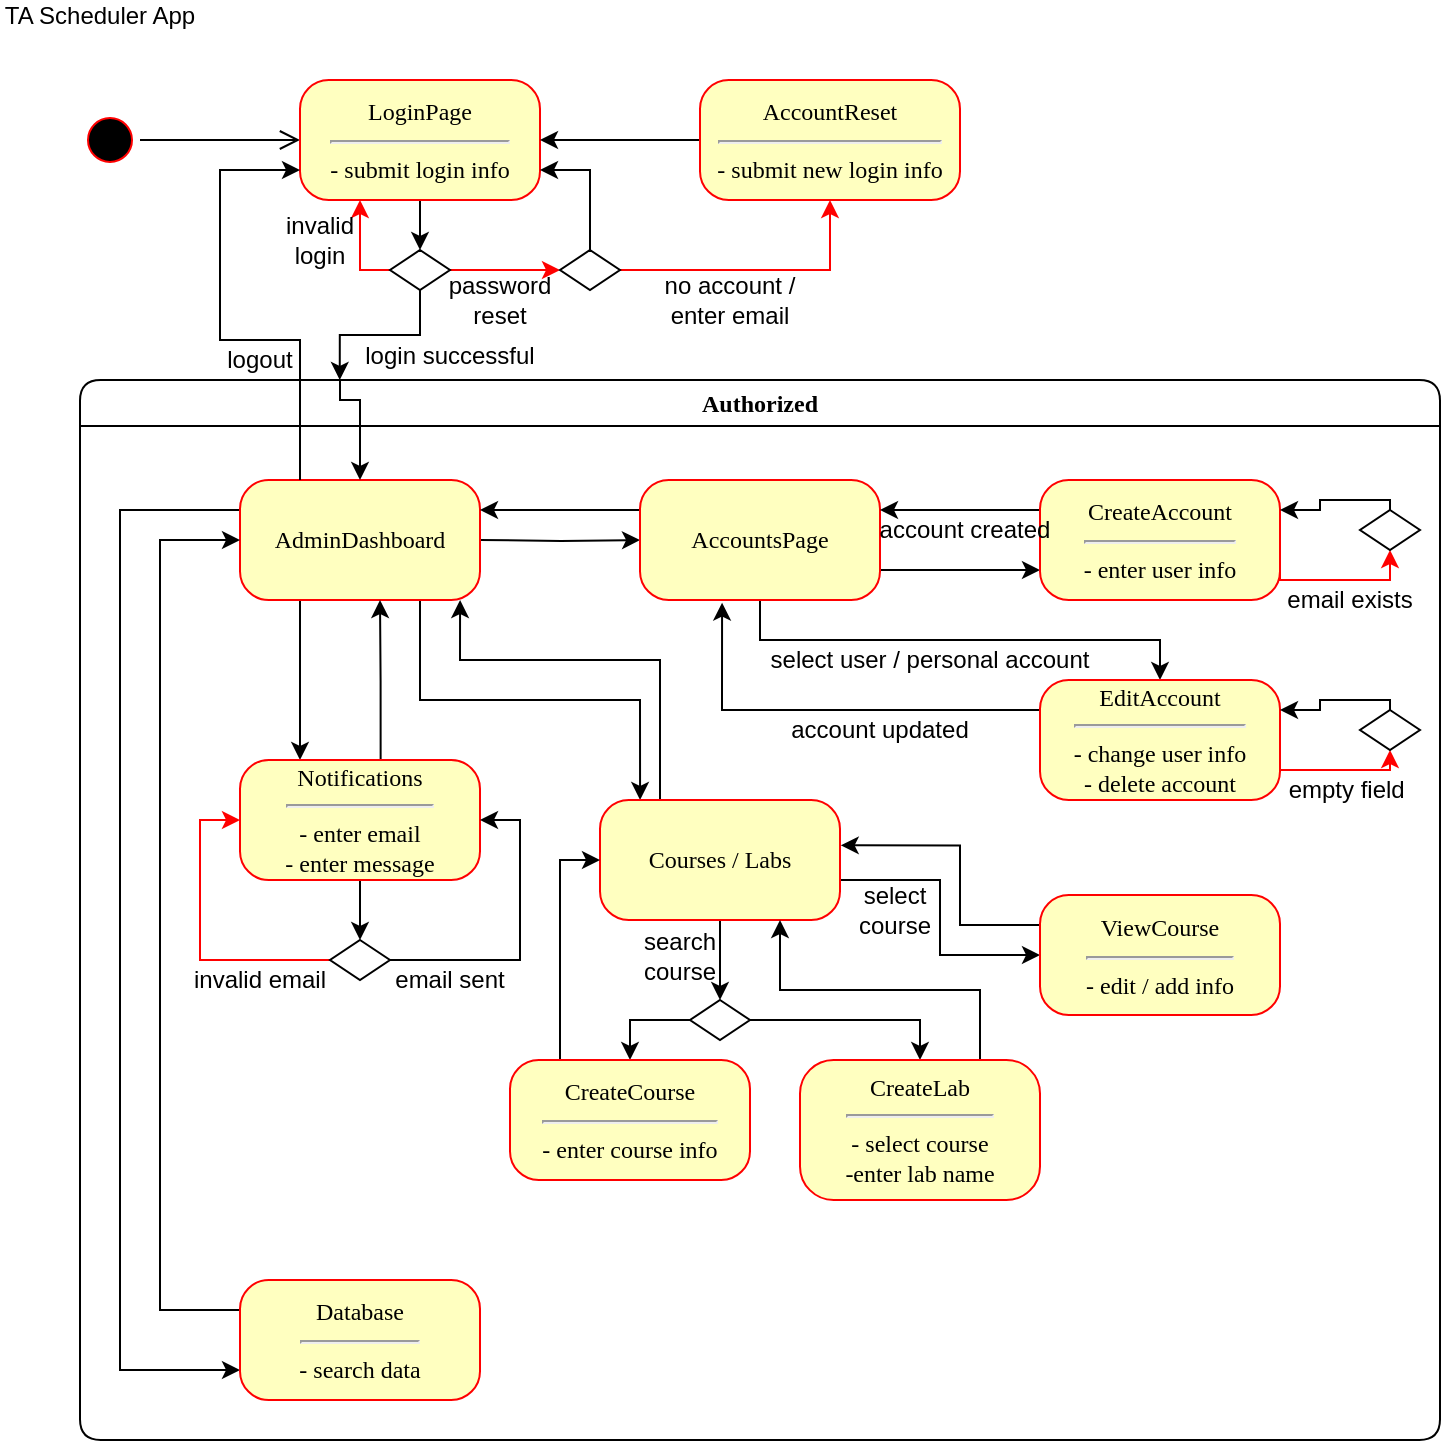 <mxfile version="21.2.0" type="github">
  <diagram name="Page-1" id="58cdce13-f638-feb5-8d6f-7d28b1aa9fa0">
    <mxGraphModel dx="737" dy="430" grid="1" gridSize="10" guides="1" tooltips="1" connect="1" arrows="1" fold="1" page="1" pageScale="1" pageWidth="800" pageHeight="800" background="none" math="0" shadow="0">
      <root>
        <mxCell id="0" />
        <mxCell id="1" parent="0" />
        <mxCell id="382b91b5511bd0f7-1" value="" style="ellipse;html=1;shape=startState;fillColor=#000000;strokeColor=#ff0000;rounded=1;shadow=0;comic=0;labelBackgroundColor=none;fontFamily=Verdana;fontSize=12;fontColor=#000000;align=center;direction=south;" parent="1" vertex="1">
          <mxGeometry x="40" y="55" width="30" height="30" as="geometry" />
        </mxCell>
        <mxCell id="2a3bc250acf0617d-7" value="Authorized" style="swimlane;whiteSpace=wrap;html=1;rounded=1;shadow=0;comic=0;labelBackgroundColor=none;strokeWidth=1;fontFamily=Verdana;fontSize=12;align=center;startSize=23;" parent="1" vertex="1">
          <mxGeometry x="40" y="190" width="680" height="530" as="geometry" />
        </mxCell>
        <mxCell id="mMlRRfYjoOWAPiQgJu5k-44" style="edgeStyle=orthogonalEdgeStyle;rounded=0;orthogonalLoop=1;jettySize=auto;html=1;entryX=0;entryY=0.5;entryDx=0;entryDy=0;" parent="2a3bc250acf0617d-7" target="3cde6dad864a17aa-1" edge="1">
          <mxGeometry relative="1" as="geometry">
            <mxPoint x="200" y="80" as="sourcePoint" />
            <Array as="points" />
          </mxGeometry>
        </mxCell>
        <mxCell id="mMlRRfYjoOWAPiQgJu5k-51" style="edgeStyle=orthogonalEdgeStyle;rounded=0;orthogonalLoop=1;jettySize=auto;html=1;exitX=0.25;exitY=1;exitDx=0;exitDy=0;entryX=0.25;entryY=0;entryDx=0;entryDy=0;" parent="2a3bc250acf0617d-7" source="382b91b5511bd0f7-8" target="mMlRRfYjoOWAPiQgJu5k-30" edge="1">
          <mxGeometry relative="1" as="geometry" />
        </mxCell>
        <mxCell id="mMlRRfYjoOWAPiQgJu5k-130" style="edgeStyle=orthogonalEdgeStyle;rounded=0;orthogonalLoop=1;jettySize=auto;html=1;exitX=0;exitY=0.25;exitDx=0;exitDy=0;entryX=0;entryY=0.75;entryDx=0;entryDy=0;" parent="2a3bc250acf0617d-7" source="382b91b5511bd0f7-8" target="mMlRRfYjoOWAPiQgJu5k-128" edge="1">
          <mxGeometry relative="1" as="geometry">
            <Array as="points">
              <mxPoint x="20" y="65" />
              <mxPoint x="20" y="495" />
            </Array>
          </mxGeometry>
        </mxCell>
        <mxCell id="mMlRRfYjoOWAPiQgJu5k-138" style="edgeStyle=orthogonalEdgeStyle;rounded=0;orthogonalLoop=1;jettySize=auto;html=1;exitX=0.75;exitY=1;exitDx=0;exitDy=0;entryX=0.167;entryY=0;entryDx=0;entryDy=0;entryPerimeter=0;" parent="2a3bc250acf0617d-7" source="382b91b5511bd0f7-8" target="mMlRRfYjoOWAPiQgJu5k-31" edge="1">
          <mxGeometry relative="1" as="geometry" />
        </mxCell>
        <mxCell id="382b91b5511bd0f7-8" value="AdminDashboard" style="rounded=1;whiteSpace=wrap;html=1;arcSize=24;fillColor=#ffffc0;strokeColor=#ff0000;shadow=0;comic=0;labelBackgroundColor=none;fontFamily=Verdana;fontSize=12;fontColor=#000000;align=center;" parent="2a3bc250acf0617d-7" vertex="1">
          <mxGeometry x="80" y="50" width="120" height="60" as="geometry" />
        </mxCell>
        <mxCell id="mMlRRfYjoOWAPiQgJu5k-40" style="edgeStyle=orthogonalEdgeStyle;rounded=0;orthogonalLoop=1;jettySize=auto;html=1;exitX=0.5;exitY=1;exitDx=0;exitDy=0;entryX=0.5;entryY=0;entryDx=0;entryDy=0;" parent="2a3bc250acf0617d-7" source="3cde6dad864a17aa-1" target="mMlRRfYjoOWAPiQgJu5k-36" edge="1">
          <mxGeometry relative="1" as="geometry">
            <mxPoint x="410" y="140" as="targetPoint" />
          </mxGeometry>
        </mxCell>
        <mxCell id="mMlRRfYjoOWAPiQgJu5k-45" style="edgeStyle=orthogonalEdgeStyle;rounded=0;orthogonalLoop=1;jettySize=auto;html=1;exitX=0;exitY=0.25;exitDx=0;exitDy=0;entryX=1;entryY=0.25;entryDx=0;entryDy=0;" parent="2a3bc250acf0617d-7" source="3cde6dad864a17aa-1" target="382b91b5511bd0f7-8" edge="1">
          <mxGeometry relative="1" as="geometry" />
        </mxCell>
        <mxCell id="mMlRRfYjoOWAPiQgJu5k-55" style="edgeStyle=orthogonalEdgeStyle;rounded=0;orthogonalLoop=1;jettySize=auto;html=1;exitX=1;exitY=0.75;exitDx=0;exitDy=0;entryX=0;entryY=0.75;entryDx=0;entryDy=0;" parent="2a3bc250acf0617d-7" source="3cde6dad864a17aa-1" target="mMlRRfYjoOWAPiQgJu5k-33" edge="1">
          <mxGeometry relative="1" as="geometry" />
        </mxCell>
        <mxCell id="3cde6dad864a17aa-1" value="AccountsPage" style="rounded=1;whiteSpace=wrap;html=1;arcSize=24;fillColor=#ffffc0;strokeColor=#ff0000;shadow=0;comic=0;labelBackgroundColor=none;fontFamily=Verdana;fontSize=12;fontColor=#000000;align=center;" parent="2a3bc250acf0617d-7" vertex="1">
          <mxGeometry x="280" y="50" width="120" height="60" as="geometry" />
        </mxCell>
        <mxCell id="mMlRRfYjoOWAPiQgJu5k-52" style="edgeStyle=orthogonalEdgeStyle;rounded=0;orthogonalLoop=1;jettySize=auto;html=1;exitX=0.586;exitY=0.011;exitDx=0;exitDy=0;exitPerimeter=0;" parent="2a3bc250acf0617d-7" source="mMlRRfYjoOWAPiQgJu5k-30" edge="1">
          <mxGeometry relative="1" as="geometry">
            <mxPoint x="150" y="110" as="targetPoint" />
            <Array as="points" />
          </mxGeometry>
        </mxCell>
        <mxCell id="mMlRRfYjoOWAPiQgJu5k-61" style="edgeStyle=orthogonalEdgeStyle;rounded=0;orthogonalLoop=1;jettySize=auto;html=1;exitX=0.5;exitY=1;exitDx=0;exitDy=0;entryX=0.5;entryY=0;entryDx=0;entryDy=0;" parent="2a3bc250acf0617d-7" source="mMlRRfYjoOWAPiQgJu5k-30" target="mMlRRfYjoOWAPiQgJu5k-60" edge="1">
          <mxGeometry relative="1" as="geometry" />
        </mxCell>
        <mxCell id="mMlRRfYjoOWAPiQgJu5k-30" value="Notifications&lt;hr&gt;- enter email&lt;br&gt;- enter message" style="rounded=1;whiteSpace=wrap;html=1;arcSize=24;fillColor=#ffffc0;strokeColor=#ff0000;shadow=0;comic=0;labelBackgroundColor=none;fontFamily=Verdana;fontSize=12;fontColor=#000000;align=center;" parent="2a3bc250acf0617d-7" vertex="1">
          <mxGeometry x="80" y="190" width="120" height="60" as="geometry" />
        </mxCell>
        <mxCell id="mMlRRfYjoOWAPiQgJu5k-68" style="edgeStyle=orthogonalEdgeStyle;rounded=0;orthogonalLoop=1;jettySize=auto;html=1;exitX=0.5;exitY=1;exitDx=0;exitDy=0;" parent="2a3bc250acf0617d-7" source="mMlRRfYjoOWAPiQgJu5k-31" edge="1">
          <mxGeometry relative="1" as="geometry">
            <mxPoint x="320" y="310" as="targetPoint" />
          </mxGeometry>
        </mxCell>
        <mxCell id="mMlRRfYjoOWAPiQgJu5k-139" style="edgeStyle=orthogonalEdgeStyle;rounded=0;orthogonalLoop=1;jettySize=auto;html=1;exitX=0.25;exitY=0;exitDx=0;exitDy=0;entryX=0.917;entryY=1;entryDx=0;entryDy=0;entryPerimeter=0;" parent="2a3bc250acf0617d-7" source="mMlRRfYjoOWAPiQgJu5k-31" target="382b91b5511bd0f7-8" edge="1">
          <mxGeometry relative="1" as="geometry">
            <Array as="points">
              <mxPoint x="290" y="140" />
              <mxPoint x="190" y="140" />
            </Array>
          </mxGeometry>
        </mxCell>
        <mxCell id="hza-7IkyKvZ64oNBzluM-2" style="edgeStyle=orthogonalEdgeStyle;rounded=0;orthogonalLoop=1;jettySize=auto;html=1;exitX=1;exitY=0.5;exitDx=0;exitDy=0;entryX=0;entryY=0.5;entryDx=0;entryDy=0;" edge="1" parent="2a3bc250acf0617d-7" source="mMlRRfYjoOWAPiQgJu5k-31" target="hza-7IkyKvZ64oNBzluM-1">
          <mxGeometry relative="1" as="geometry">
            <Array as="points">
              <mxPoint x="380" y="250" />
              <mxPoint x="430" y="250" />
              <mxPoint x="430" y="288" />
            </Array>
          </mxGeometry>
        </mxCell>
        <mxCell id="mMlRRfYjoOWAPiQgJu5k-31" value="Courses / Labs" style="rounded=1;whiteSpace=wrap;html=1;arcSize=24;fillColor=#ffffc0;strokeColor=#ff0000;shadow=0;comic=0;labelBackgroundColor=none;fontFamily=Verdana;fontSize=12;fontColor=#000000;align=center;" parent="2a3bc250acf0617d-7" vertex="1">
          <mxGeometry x="260" y="210" width="120" height="60" as="geometry" />
        </mxCell>
        <mxCell id="mMlRRfYjoOWAPiQgJu5k-43" style="edgeStyle=orthogonalEdgeStyle;rounded=0;orthogonalLoop=1;jettySize=auto;html=1;exitX=0;exitY=0.25;exitDx=0;exitDy=0;entryX=1;entryY=0.25;entryDx=0;entryDy=0;" parent="2a3bc250acf0617d-7" source="mMlRRfYjoOWAPiQgJu5k-33" target="3cde6dad864a17aa-1" edge="1">
          <mxGeometry relative="1" as="geometry" />
        </mxCell>
        <mxCell id="mMlRRfYjoOWAPiQgJu5k-33" value="CreateAccount&lt;hr&gt;- enter user info" style="rounded=1;whiteSpace=wrap;html=1;arcSize=24;fillColor=#ffffc0;strokeColor=#ff0000;shadow=0;comic=0;labelBackgroundColor=none;fontFamily=Verdana;fontSize=12;fontColor=#000000;align=center;" parent="2a3bc250acf0617d-7" vertex="1">
          <mxGeometry x="480" y="50" width="120" height="60" as="geometry" />
        </mxCell>
        <mxCell id="mMlRRfYjoOWAPiQgJu5k-47" style="edgeStyle=orthogonalEdgeStyle;rounded=0;orthogonalLoop=1;jettySize=auto;html=1;exitX=0;exitY=0.25;exitDx=0;exitDy=0;entryX=0.342;entryY=1.022;entryDx=0;entryDy=0;entryPerimeter=0;" parent="2a3bc250acf0617d-7" source="mMlRRfYjoOWAPiQgJu5k-36" target="3cde6dad864a17aa-1" edge="1">
          <mxGeometry relative="1" as="geometry" />
        </mxCell>
        <mxCell id="mMlRRfYjoOWAPiQgJu5k-56" style="edgeStyle=orthogonalEdgeStyle;rounded=0;orthogonalLoop=1;jettySize=auto;html=1;exitX=1;exitY=0.75;exitDx=0;exitDy=0;entryX=0.5;entryY=1;entryDx=0;entryDy=0;strokeColor=#FF0000;" parent="2a3bc250acf0617d-7" source="mMlRRfYjoOWAPiQgJu5k-36" edge="1">
          <mxGeometry relative="1" as="geometry">
            <mxPoint x="655" y="185" as="targetPoint" />
            <Array as="points">
              <mxPoint x="655" y="195" />
            </Array>
          </mxGeometry>
        </mxCell>
        <mxCell id="mMlRRfYjoOWAPiQgJu5k-36" value="EditAccount&lt;hr&gt;- change user info&lt;br&gt;- delete account" style="rounded=1;whiteSpace=wrap;html=1;arcSize=24;fillColor=#ffffc0;strokeColor=#ff0000;shadow=0;comic=0;labelBackgroundColor=none;fontFamily=Verdana;fontSize=12;fontColor=#000000;align=center;" parent="2a3bc250acf0617d-7" vertex="1">
          <mxGeometry x="480" y="150" width="120" height="60" as="geometry" />
        </mxCell>
        <mxCell id="mMlRRfYjoOWAPiQgJu5k-46" value="account created" style="text;strokeColor=none;align=center;fillColor=none;html=1;verticalAlign=middle;whiteSpace=wrap;rounded=0;" parent="2a3bc250acf0617d-7" vertex="1">
          <mxGeometry x="395" y="70" width="95" height="10" as="geometry" />
        </mxCell>
        <mxCell id="mMlRRfYjoOWAPiQgJu5k-49" value="account updated" style="text;strokeColor=none;align=center;fillColor=none;html=1;verticalAlign=middle;whiteSpace=wrap;rounded=0;" parent="2a3bc250acf0617d-7" vertex="1">
          <mxGeometry x="340" y="170" width="120" height="10" as="geometry" />
        </mxCell>
        <mxCell id="mMlRRfYjoOWAPiQgJu5k-58" style="edgeStyle=orthogonalEdgeStyle;rounded=0;orthogonalLoop=1;jettySize=auto;html=1;exitX=0.5;exitY=0;exitDx=0;exitDy=0;entryX=1;entryY=0.25;entryDx=0;entryDy=0;" parent="2a3bc250acf0617d-7" target="mMlRRfYjoOWAPiQgJu5k-36" edge="1">
          <mxGeometry relative="1" as="geometry">
            <mxPoint x="655" y="165" as="sourcePoint" />
            <Array as="points">
              <mxPoint x="655" y="160" />
              <mxPoint x="620" y="160" />
              <mxPoint x="620" y="165" />
            </Array>
          </mxGeometry>
        </mxCell>
        <mxCell id="mMlRRfYjoOWAPiQgJu5k-57" value="" style="rhombus;whiteSpace=wrap;html=1;" parent="2a3bc250acf0617d-7" vertex="1">
          <mxGeometry x="640" y="165" width="30" height="20" as="geometry" />
        </mxCell>
        <mxCell id="mMlRRfYjoOWAPiQgJu5k-59" value="empty field&amp;nbsp;" style="text;strokeColor=none;align=center;fillColor=none;html=1;verticalAlign=middle;whiteSpace=wrap;rounded=0;" parent="2a3bc250acf0617d-7" vertex="1">
          <mxGeometry x="600" y="190" width="70" height="30" as="geometry" />
        </mxCell>
        <mxCell id="mMlRRfYjoOWAPiQgJu5k-62" style="edgeStyle=orthogonalEdgeStyle;rounded=0;orthogonalLoop=1;jettySize=auto;html=1;exitX=0;exitY=0.5;exitDx=0;exitDy=0;entryX=0;entryY=0.5;entryDx=0;entryDy=0;strokeColor=#FF0000;" parent="2a3bc250acf0617d-7" source="mMlRRfYjoOWAPiQgJu5k-60" target="mMlRRfYjoOWAPiQgJu5k-30" edge="1">
          <mxGeometry relative="1" as="geometry">
            <Array as="points">
              <mxPoint x="60" y="290" />
              <mxPoint x="60" y="220" />
            </Array>
          </mxGeometry>
        </mxCell>
        <mxCell id="NZbATZUHySPm7evZTut8-3" style="edgeStyle=orthogonalEdgeStyle;rounded=0;orthogonalLoop=1;jettySize=auto;html=1;exitX=1;exitY=0.5;exitDx=0;exitDy=0;entryX=1;entryY=0.5;entryDx=0;entryDy=0;" parent="2a3bc250acf0617d-7" source="mMlRRfYjoOWAPiQgJu5k-60" target="mMlRRfYjoOWAPiQgJu5k-30" edge="1">
          <mxGeometry relative="1" as="geometry">
            <Array as="points">
              <mxPoint x="220" y="290" />
              <mxPoint x="220" y="220" />
            </Array>
          </mxGeometry>
        </mxCell>
        <mxCell id="mMlRRfYjoOWAPiQgJu5k-60" value="" style="rhombus;whiteSpace=wrap;html=1;" parent="2a3bc250acf0617d-7" vertex="1">
          <mxGeometry x="125" y="280" width="30" height="20" as="geometry" />
        </mxCell>
        <mxCell id="mMlRRfYjoOWAPiQgJu5k-63" value="invalid email" style="text;strokeColor=none;align=center;fillColor=none;html=1;verticalAlign=middle;whiteSpace=wrap;rounded=0;" parent="2a3bc250acf0617d-7" vertex="1">
          <mxGeometry x="55" y="295" width="70" height="10" as="geometry" />
        </mxCell>
        <mxCell id="mMlRRfYjoOWAPiQgJu5k-67" value="email sent" style="text;strokeColor=none;align=center;fillColor=none;html=1;verticalAlign=middle;whiteSpace=wrap;rounded=0;" parent="2a3bc250acf0617d-7" vertex="1">
          <mxGeometry x="155" y="292.5" width="60" height="15" as="geometry" />
        </mxCell>
        <mxCell id="mMlRRfYjoOWAPiQgJu5k-69" value="search course" style="text;strokeColor=none;align=center;fillColor=none;html=1;verticalAlign=middle;whiteSpace=wrap;rounded=0;" parent="2a3bc250acf0617d-7" vertex="1">
          <mxGeometry x="275" y="280" width="50" height="15" as="geometry" />
        </mxCell>
        <mxCell id="mMlRRfYjoOWAPiQgJu5k-71" style="edgeStyle=orthogonalEdgeStyle;rounded=0;orthogonalLoop=1;jettySize=auto;html=1;exitX=0;exitY=0.5;exitDx=0;exitDy=0;entryX=0.5;entryY=0;entryDx=0;entryDy=0;" parent="2a3bc250acf0617d-7" source="mMlRRfYjoOWAPiQgJu5k-70" target="mMlRRfYjoOWAPiQgJu5k-72" edge="1">
          <mxGeometry relative="1" as="geometry">
            <mxPoint x="270" y="330" as="targetPoint" />
          </mxGeometry>
        </mxCell>
        <mxCell id="mMlRRfYjoOWAPiQgJu5k-76" style="edgeStyle=orthogonalEdgeStyle;rounded=0;orthogonalLoop=1;jettySize=auto;html=1;exitX=1;exitY=0.5;exitDx=0;exitDy=0;entryX=0.5;entryY=0;entryDx=0;entryDy=0;" parent="2a3bc250acf0617d-7" source="mMlRRfYjoOWAPiQgJu5k-70" target="mMlRRfYjoOWAPiQgJu5k-75" edge="1">
          <mxGeometry relative="1" as="geometry" />
        </mxCell>
        <mxCell id="mMlRRfYjoOWAPiQgJu5k-70" value="" style="rhombus;whiteSpace=wrap;html=1;" parent="2a3bc250acf0617d-7" vertex="1">
          <mxGeometry x="305" y="310" width="30" height="20" as="geometry" />
        </mxCell>
        <mxCell id="mMlRRfYjoOWAPiQgJu5k-73" style="edgeStyle=orthogonalEdgeStyle;rounded=0;orthogonalLoop=1;jettySize=auto;html=1;exitX=0.25;exitY=0;exitDx=0;exitDy=0;entryX=0;entryY=0.5;entryDx=0;entryDy=0;" parent="2a3bc250acf0617d-7" source="mMlRRfYjoOWAPiQgJu5k-72" target="mMlRRfYjoOWAPiQgJu5k-31" edge="1">
          <mxGeometry relative="1" as="geometry">
            <Array as="points">
              <mxPoint x="240" y="340" />
              <mxPoint x="240" y="240" />
            </Array>
          </mxGeometry>
        </mxCell>
        <mxCell id="mMlRRfYjoOWAPiQgJu5k-72" value="CreateCourse&lt;hr&gt;- enter course info" style="rounded=1;whiteSpace=wrap;html=1;arcSize=24;fillColor=#ffffc0;strokeColor=#ff0000;shadow=0;comic=0;labelBackgroundColor=none;fontFamily=Verdana;fontSize=12;fontColor=#000000;align=center;" parent="2a3bc250acf0617d-7" vertex="1">
          <mxGeometry x="215" y="340" width="120" height="60" as="geometry" />
        </mxCell>
        <mxCell id="hza-7IkyKvZ64oNBzluM-58" style="edgeStyle=orthogonalEdgeStyle;rounded=0;orthogonalLoop=1;jettySize=auto;html=1;exitX=0.75;exitY=0;exitDx=0;exitDy=0;entryX=0.75;entryY=1;entryDx=0;entryDy=0;" edge="1" parent="2a3bc250acf0617d-7" source="mMlRRfYjoOWAPiQgJu5k-75" target="mMlRRfYjoOWAPiQgJu5k-31">
          <mxGeometry relative="1" as="geometry" />
        </mxCell>
        <mxCell id="mMlRRfYjoOWAPiQgJu5k-75" value="CreateLab&lt;hr&gt;- select course&lt;br&gt;-enter lab name" style="rounded=1;whiteSpace=wrap;html=1;arcSize=24;fillColor=#ffffc0;strokeColor=#ff0000;shadow=0;comic=0;labelBackgroundColor=none;fontFamily=Verdana;fontSize=12;fontColor=#000000;align=center;" parent="2a3bc250acf0617d-7" vertex="1">
          <mxGeometry x="360" y="340" width="120" height="70" as="geometry" />
        </mxCell>
        <mxCell id="mMlRRfYjoOWAPiQgJu5k-131" style="edgeStyle=orthogonalEdgeStyle;rounded=0;orthogonalLoop=1;jettySize=auto;html=1;exitX=0;exitY=0.25;exitDx=0;exitDy=0;" parent="2a3bc250acf0617d-7" source="mMlRRfYjoOWAPiQgJu5k-128" edge="1">
          <mxGeometry relative="1" as="geometry">
            <mxPoint x="80" y="80" as="targetPoint" />
            <Array as="points">
              <mxPoint x="40" y="465" />
              <mxPoint x="40" y="80" />
              <mxPoint x="80" y="80" />
            </Array>
          </mxGeometry>
        </mxCell>
        <mxCell id="mMlRRfYjoOWAPiQgJu5k-128" value="Database&lt;hr&gt;- search data" style="rounded=1;whiteSpace=wrap;html=1;arcSize=24;fillColor=#ffffc0;strokeColor=#ff0000;shadow=0;comic=0;labelBackgroundColor=none;fontFamily=Verdana;fontSize=12;fontColor=#000000;align=center;" parent="2a3bc250acf0617d-7" vertex="1">
          <mxGeometry x="80" y="450" width="120" height="60" as="geometry" />
        </mxCell>
        <mxCell id="mMlRRfYjoOWAPiQgJu5k-140" style="edgeStyle=orthogonalEdgeStyle;rounded=0;orthogonalLoop=1;jettySize=auto;html=1;exitX=1;exitY=0.75;exitDx=0;exitDy=0;entryX=0.5;entryY=1;entryDx=0;entryDy=0;strokeColor=#FF0000;" parent="2a3bc250acf0617d-7" target="mMlRRfYjoOWAPiQgJu5k-142" edge="1">
          <mxGeometry relative="1" as="geometry">
            <mxPoint x="655" y="80" as="targetPoint" />
            <mxPoint x="600" y="90" as="sourcePoint" />
            <Array as="points">
              <mxPoint x="600" y="100" />
              <mxPoint x="655" y="100" />
            </Array>
          </mxGeometry>
        </mxCell>
        <mxCell id="mMlRRfYjoOWAPiQgJu5k-142" value="" style="rhombus;whiteSpace=wrap;html=1;" parent="2a3bc250acf0617d-7" vertex="1">
          <mxGeometry x="640" y="65" width="30" height="20" as="geometry" />
        </mxCell>
        <mxCell id="mMlRRfYjoOWAPiQgJu5k-143" value="email exists" style="text;strokeColor=none;align=center;fillColor=none;html=1;verticalAlign=middle;whiteSpace=wrap;rounded=0;" parent="2a3bc250acf0617d-7" vertex="1">
          <mxGeometry x="600" y="110" width="70" as="geometry" />
        </mxCell>
        <mxCell id="mMlRRfYjoOWAPiQgJu5k-29" style="edgeStyle=orthogonalEdgeStyle;rounded=0;orthogonalLoop=1;jettySize=auto;html=1;entryX=0.5;entryY=0;entryDx=0;entryDy=0;" parent="2a3bc250acf0617d-7" target="382b91b5511bd0f7-8" edge="1">
          <mxGeometry relative="1" as="geometry">
            <mxPoint x="130" as="sourcePoint" />
            <mxPoint x="215" y="30" as="targetPoint" />
            <Array as="points">
              <mxPoint x="130" y="10" />
              <mxPoint x="140" y="10" />
            </Array>
          </mxGeometry>
        </mxCell>
        <mxCell id="hza-7IkyKvZ64oNBzluM-55" style="edgeStyle=orthogonalEdgeStyle;rounded=0;orthogonalLoop=1;jettySize=auto;html=1;exitX=0;exitY=0.25;exitDx=0;exitDy=0;entryX=1.003;entryY=0.378;entryDx=0;entryDy=0;entryPerimeter=0;" edge="1" parent="2a3bc250acf0617d-7" source="hza-7IkyKvZ64oNBzluM-1" target="mMlRRfYjoOWAPiQgJu5k-31">
          <mxGeometry relative="1" as="geometry">
            <Array as="points">
              <mxPoint x="440" y="273" />
              <mxPoint x="440" y="233" />
            </Array>
          </mxGeometry>
        </mxCell>
        <mxCell id="hza-7IkyKvZ64oNBzluM-1" value="ViewCourse&lt;hr&gt;- edit / add info" style="rounded=1;whiteSpace=wrap;html=1;arcSize=24;fillColor=#ffffc0;strokeColor=#ff0000;shadow=0;comic=0;labelBackgroundColor=none;fontFamily=Verdana;fontSize=12;fontColor=#000000;align=center;" vertex="1" parent="2a3bc250acf0617d-7">
          <mxGeometry x="480" y="257.5" width="120" height="60" as="geometry" />
        </mxCell>
        <mxCell id="hza-7IkyKvZ64oNBzluM-53" value="select course" style="text;strokeColor=none;align=center;fillColor=none;html=1;verticalAlign=middle;whiteSpace=wrap;rounded=0;" vertex="1" parent="2a3bc250acf0617d-7">
          <mxGeometry x="390" y="257.5" width="35" height="15" as="geometry" />
        </mxCell>
        <mxCell id="hza-7IkyKvZ64oNBzluM-56" value="select user / personal account" style="text;strokeColor=none;align=center;fillColor=none;html=1;verticalAlign=middle;whiteSpace=wrap;rounded=0;" vertex="1" parent="2a3bc250acf0617d-7">
          <mxGeometry x="340" y="140" width="170" as="geometry" />
        </mxCell>
        <mxCell id="2a3bc250acf0617d-9" style="edgeStyle=orthogonalEdgeStyle;html=1;labelBackgroundColor=none;endArrow=open;endSize=8;strokeColor=#000000;fontFamily=Verdana;fontSize=12;align=left;" parent="1" source="382b91b5511bd0f7-1" edge="1">
          <mxGeometry relative="1" as="geometry">
            <mxPoint x="150" y="70" as="targetPoint" />
          </mxGeometry>
        </mxCell>
        <mxCell id="mMlRRfYjoOWAPiQgJu5k-5" style="edgeStyle=orthogonalEdgeStyle;rounded=0;orthogonalLoop=1;jettySize=auto;html=1;exitX=0.5;exitY=1;exitDx=0;exitDy=0;entryX=0.5;entryY=0;entryDx=0;entryDy=0;" parent="1" source="mMlRRfYjoOWAPiQgJu5k-1" target="mMlRRfYjoOWAPiQgJu5k-3" edge="1">
          <mxGeometry relative="1" as="geometry" />
        </mxCell>
        <mxCell id="mMlRRfYjoOWAPiQgJu5k-1" value="LoginPage&lt;hr&gt;- submit login info" style="rounded=1;whiteSpace=wrap;html=1;arcSize=24;fillColor=#ffffc0;strokeColor=#ff0000;shadow=0;comic=0;labelBackgroundColor=none;fontFamily=Verdana;fontSize=12;fontColor=#000000;align=center;" parent="1" vertex="1">
          <mxGeometry x="150" y="40" width="120" height="60" as="geometry" />
        </mxCell>
        <mxCell id="mMlRRfYjoOWAPiQgJu5k-7" style="edgeStyle=orthogonalEdgeStyle;rounded=0;orthogonalLoop=1;jettySize=auto;html=1;exitX=0.5;exitY=1;exitDx=0;exitDy=0;entryX=0.191;entryY=0;entryDx=0;entryDy=0;entryPerimeter=0;" parent="1" source="mMlRRfYjoOWAPiQgJu5k-3" target="2a3bc250acf0617d-7" edge="1">
          <mxGeometry relative="1" as="geometry">
            <mxPoint x="170" y="180" as="targetPoint" />
          </mxGeometry>
        </mxCell>
        <mxCell id="mMlRRfYjoOWAPiQgJu5k-8" style="edgeStyle=orthogonalEdgeStyle;rounded=0;orthogonalLoop=1;jettySize=auto;html=1;exitX=0;exitY=0.5;exitDx=0;exitDy=0;entryX=0.25;entryY=1;entryDx=0;entryDy=0;strokeColor=#FF0000;" parent="1" source="mMlRRfYjoOWAPiQgJu5k-3" target="mMlRRfYjoOWAPiQgJu5k-1" edge="1">
          <mxGeometry relative="1" as="geometry" />
        </mxCell>
        <mxCell id="mMlRRfYjoOWAPiQgJu5k-10" style="edgeStyle=orthogonalEdgeStyle;rounded=0;orthogonalLoop=1;jettySize=auto;html=1;exitX=1;exitY=0.5;exitDx=0;exitDy=0;strokeColor=#FF0000;" parent="1" source="mMlRRfYjoOWAPiQgJu5k-3" edge="1">
          <mxGeometry relative="1" as="geometry">
            <mxPoint x="280" y="135" as="targetPoint" />
          </mxGeometry>
        </mxCell>
        <mxCell id="mMlRRfYjoOWAPiQgJu5k-3" value="" style="rhombus;whiteSpace=wrap;html=1;" parent="1" vertex="1">
          <mxGeometry x="195" y="125" width="30" height="20" as="geometry" />
        </mxCell>
        <mxCell id="mMlRRfYjoOWAPiQgJu5k-9" value="invalid login" style="text;strokeColor=none;align=center;fillColor=none;html=1;verticalAlign=middle;whiteSpace=wrap;rounded=0;" parent="1" vertex="1">
          <mxGeometry x="140" y="105" width="40" height="30" as="geometry" />
        </mxCell>
        <mxCell id="mMlRRfYjoOWAPiQgJu5k-19" style="edgeStyle=orthogonalEdgeStyle;rounded=0;orthogonalLoop=1;jettySize=auto;html=1;exitX=0;exitY=0.5;exitDx=0;exitDy=0;entryX=1;entryY=0.5;entryDx=0;entryDy=0;" parent="1" source="mMlRRfYjoOWAPiQgJu5k-11" target="mMlRRfYjoOWAPiQgJu5k-1" edge="1">
          <mxGeometry relative="1" as="geometry" />
        </mxCell>
        <mxCell id="mMlRRfYjoOWAPiQgJu5k-11" value="AccountReset&lt;hr&gt;&lt;div style=&quot;&quot;&gt;&lt;span style=&quot;background-color: initial;&quot;&gt;- submit new login info&lt;/span&gt;&lt;/div&gt;" style="rounded=1;whiteSpace=wrap;html=1;arcSize=24;fillColor=#ffffc0;strokeColor=#ff0000;shadow=0;comic=0;labelBackgroundColor=none;fontFamily=Verdana;fontSize=12;fontColor=#000000;align=center;" parent="1" vertex="1">
          <mxGeometry x="350" y="40" width="130" height="60" as="geometry" />
        </mxCell>
        <mxCell id="mMlRRfYjoOWAPiQgJu5k-16" style="edgeStyle=orthogonalEdgeStyle;rounded=0;orthogonalLoop=1;jettySize=auto;html=1;exitX=0.5;exitY=0;exitDx=0;exitDy=0;entryX=1;entryY=0.75;entryDx=0;entryDy=0;" parent="1" source="mMlRRfYjoOWAPiQgJu5k-15" target="mMlRRfYjoOWAPiQgJu5k-1" edge="1">
          <mxGeometry relative="1" as="geometry" />
        </mxCell>
        <mxCell id="mMlRRfYjoOWAPiQgJu5k-18" style="edgeStyle=orthogonalEdgeStyle;rounded=0;orthogonalLoop=1;jettySize=auto;html=1;exitX=1;exitY=0.5;exitDx=0;exitDy=0;entryX=0.5;entryY=1;entryDx=0;entryDy=0;strokeColor=#FF0000;" parent="1" source="mMlRRfYjoOWAPiQgJu5k-15" target="mMlRRfYjoOWAPiQgJu5k-11" edge="1">
          <mxGeometry relative="1" as="geometry">
            <mxPoint x="410" y="105" as="targetPoint" />
          </mxGeometry>
        </mxCell>
        <mxCell id="mMlRRfYjoOWAPiQgJu5k-15" value="" style="rhombus;whiteSpace=wrap;html=1;" parent="1" vertex="1">
          <mxGeometry x="280" y="125" width="30" height="20" as="geometry" />
        </mxCell>
        <mxCell id="mMlRRfYjoOWAPiQgJu5k-17" value="password reset" style="text;strokeColor=none;align=center;fillColor=none;html=1;verticalAlign=middle;whiteSpace=wrap;rounded=0;" parent="1" vertex="1">
          <mxGeometry x="220" y="135" width="60" height="30" as="geometry" />
        </mxCell>
        <mxCell id="mMlRRfYjoOWAPiQgJu5k-20" value="no account / enter email" style="text;strokeColor=none;align=center;fillColor=none;html=1;verticalAlign=middle;whiteSpace=wrap;rounded=0;" parent="1" vertex="1">
          <mxGeometry x="330" y="135" width="70" height="30" as="geometry" />
        </mxCell>
        <mxCell id="mMlRRfYjoOWAPiQgJu5k-21" value="login successful" style="text;strokeColor=none;align=center;fillColor=none;html=1;verticalAlign=middle;whiteSpace=wrap;rounded=0;" parent="1" vertex="1">
          <mxGeometry x="180" y="170" width="90" height="15" as="geometry" />
        </mxCell>
        <mxCell id="mMlRRfYjoOWAPiQgJu5k-141" style="edgeStyle=orthogonalEdgeStyle;rounded=0;orthogonalLoop=1;jettySize=auto;html=1;exitX=0.5;exitY=0;exitDx=0;exitDy=0;entryX=1;entryY=0.25;entryDx=0;entryDy=0;" parent="1" edge="1">
          <mxGeometry relative="1" as="geometry">
            <mxPoint x="695" y="255" as="sourcePoint" />
            <mxPoint x="640" y="255" as="targetPoint" />
            <Array as="points">
              <mxPoint x="695" y="250" />
              <mxPoint x="660" y="250" />
              <mxPoint x="660" y="255" />
            </Array>
          </mxGeometry>
        </mxCell>
        <mxCell id="mMlRRfYjoOWAPiQgJu5k-156" style="edgeStyle=orthogonalEdgeStyle;rounded=0;orthogonalLoop=1;jettySize=auto;html=1;exitX=0.25;exitY=0;exitDx=0;exitDy=0;entryX=0;entryY=0.75;entryDx=0;entryDy=0;" parent="1" source="382b91b5511bd0f7-8" target="mMlRRfYjoOWAPiQgJu5k-1" edge="1">
          <mxGeometry relative="1" as="geometry">
            <mxPoint x="90" y="160" as="targetPoint" />
            <Array as="points">
              <mxPoint x="150" y="170" />
              <mxPoint x="110" y="170" />
              <mxPoint x="110" y="85" />
            </Array>
          </mxGeometry>
        </mxCell>
        <mxCell id="mMlRRfYjoOWAPiQgJu5k-157" value="logout" style="text;strokeColor=none;align=center;fillColor=none;html=1;verticalAlign=middle;whiteSpace=wrap;rounded=0;" parent="1" vertex="1">
          <mxGeometry x="110" y="175" width="40" height="10" as="geometry" />
        </mxCell>
        <mxCell id="hza-7IkyKvZ64oNBzluM-59" value="TA Scheduler App" style="text;strokeColor=none;align=center;fillColor=none;html=1;verticalAlign=middle;whiteSpace=wrap;rounded=0;" vertex="1" parent="1">
          <mxGeometry width="100" height="15" as="geometry" />
        </mxCell>
      </root>
    </mxGraphModel>
  </diagram>
</mxfile>
